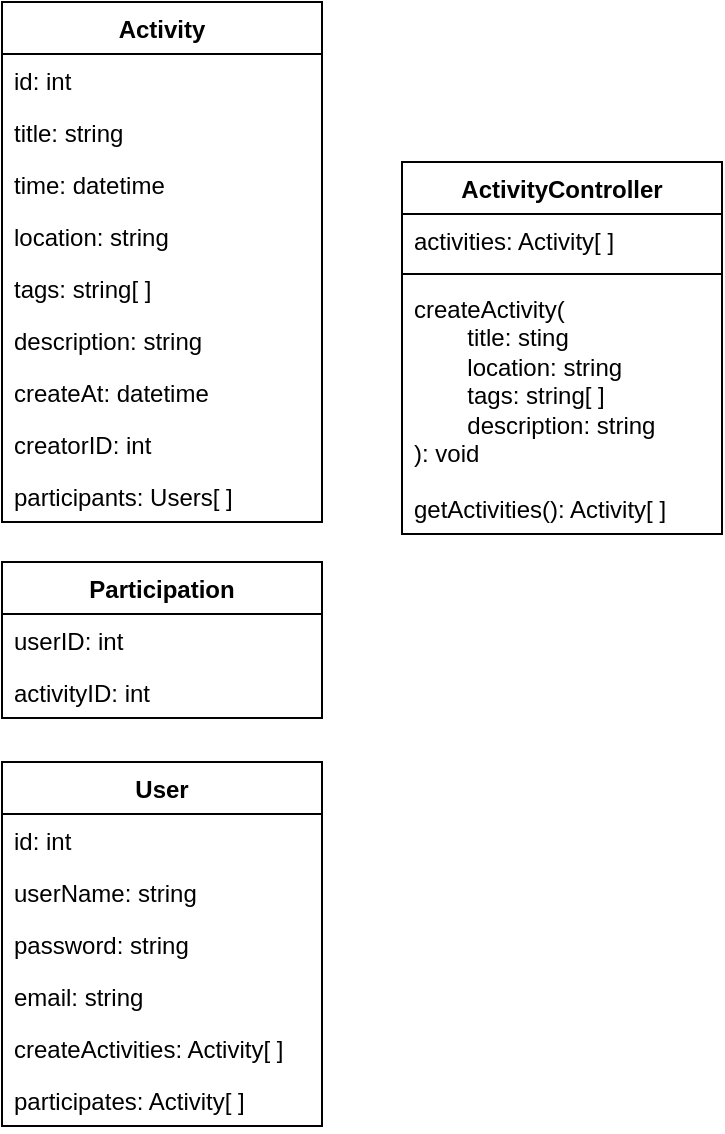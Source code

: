 <mxfile version="26.2.8">
  <diagram id="C5RBs43oDa-KdzZeNtuy" name="Page-1">
    <mxGraphModel dx="928" dy="595" grid="1" gridSize="10" guides="1" tooltips="1" connect="1" arrows="1" fold="1" page="1" pageScale="1" pageWidth="827" pageHeight="1169" math="0" shadow="0">
      <root>
        <mxCell id="WIyWlLk6GJQsqaUBKTNV-0" />
        <mxCell id="WIyWlLk6GJQsqaUBKTNV-1" parent="WIyWlLk6GJQsqaUBKTNV-0" />
        <mxCell id="l9Jya-aFv6PUSe8ya6FH-0" value="Activity" style="swimlane;fontStyle=1;align=center;verticalAlign=top;childLayout=stackLayout;horizontal=1;startSize=26;horizontalStack=0;resizeParent=1;resizeParentMax=0;resizeLast=0;collapsible=1;marginBottom=0;whiteSpace=wrap;html=1;" parent="WIyWlLk6GJQsqaUBKTNV-1" vertex="1">
          <mxGeometry x="80" y="40" width="160" height="260" as="geometry" />
        </mxCell>
        <mxCell id="uRLzPVLPBDJGB12DqFMD-22" value="id: int" style="text;strokeColor=none;fillColor=none;align=left;verticalAlign=top;spacingLeft=4;spacingRight=4;overflow=hidden;rotatable=0;points=[[0,0.5],[1,0.5]];portConstraint=eastwest;whiteSpace=wrap;html=1;" vertex="1" parent="l9Jya-aFv6PUSe8ya6FH-0">
          <mxGeometry y="26" width="160" height="26" as="geometry" />
        </mxCell>
        <mxCell id="l9Jya-aFv6PUSe8ya6FH-8" value="title: string" style="text;strokeColor=none;fillColor=none;align=left;verticalAlign=top;spacingLeft=4;spacingRight=4;overflow=hidden;rotatable=0;points=[[0,0.5],[1,0.5]];portConstraint=eastwest;whiteSpace=wrap;html=1;" parent="l9Jya-aFv6PUSe8ya6FH-0" vertex="1">
          <mxGeometry y="52" width="160" height="26" as="geometry" />
        </mxCell>
        <mxCell id="l9Jya-aFv6PUSe8ya6FH-1" value="time: datetime" style="text;strokeColor=none;fillColor=none;align=left;verticalAlign=top;spacingLeft=4;spacingRight=4;overflow=hidden;rotatable=0;points=[[0,0.5],[1,0.5]];portConstraint=eastwest;whiteSpace=wrap;html=1;" parent="l9Jya-aFv6PUSe8ya6FH-0" vertex="1">
          <mxGeometry y="78" width="160" height="26" as="geometry" />
        </mxCell>
        <mxCell id="l9Jya-aFv6PUSe8ya6FH-9" value="location: string" style="text;strokeColor=none;fillColor=none;align=left;verticalAlign=top;spacingLeft=4;spacingRight=4;overflow=hidden;rotatable=0;points=[[0,0.5],[1,0.5]];portConstraint=eastwest;whiteSpace=wrap;html=1;" parent="l9Jya-aFv6PUSe8ya6FH-0" vertex="1">
          <mxGeometry y="104" width="160" height="26" as="geometry" />
        </mxCell>
        <mxCell id="l9Jya-aFv6PUSe8ya6FH-10" value="tags: string[ ]" style="text;strokeColor=none;fillColor=none;align=left;verticalAlign=top;spacingLeft=4;spacingRight=4;overflow=hidden;rotatable=0;points=[[0,0.5],[1,0.5]];portConstraint=eastwest;whiteSpace=wrap;html=1;" parent="l9Jya-aFv6PUSe8ya6FH-0" vertex="1">
          <mxGeometry y="130" width="160" height="26" as="geometry" />
        </mxCell>
        <mxCell id="l9Jya-aFv6PUSe8ya6FH-11" value="description: string" style="text;strokeColor=none;fillColor=none;align=left;verticalAlign=top;spacingLeft=4;spacingRight=4;overflow=hidden;rotatable=0;points=[[0,0.5],[1,0.5]];portConstraint=eastwest;whiteSpace=wrap;html=1;" parent="l9Jya-aFv6PUSe8ya6FH-0" vertex="1">
          <mxGeometry y="156" width="160" height="26" as="geometry" />
        </mxCell>
        <mxCell id="uRLzPVLPBDJGB12DqFMD-9" value="createAt: datetime" style="text;strokeColor=none;fillColor=none;align=left;verticalAlign=top;spacingLeft=4;spacingRight=4;overflow=hidden;rotatable=0;points=[[0,0.5],[1,0.5]];portConstraint=eastwest;whiteSpace=wrap;html=1;" vertex="1" parent="l9Jya-aFv6PUSe8ya6FH-0">
          <mxGeometry y="182" width="160" height="26" as="geometry" />
        </mxCell>
        <mxCell id="l9Jya-aFv6PUSe8ya6FH-12" value="creatorID: int" style="text;strokeColor=none;fillColor=none;align=left;verticalAlign=top;spacingLeft=4;spacingRight=4;overflow=hidden;rotatable=0;points=[[0,0.5],[1,0.5]];portConstraint=eastwest;whiteSpace=wrap;html=1;" parent="l9Jya-aFv6PUSe8ya6FH-0" vertex="1">
          <mxGeometry y="208" width="160" height="26" as="geometry" />
        </mxCell>
        <mxCell id="l9Jya-aFv6PUSe8ya6FH-13" value="participants: Users[ ]" style="text;strokeColor=none;fillColor=none;align=left;verticalAlign=top;spacingLeft=4;spacingRight=4;overflow=hidden;rotatable=0;points=[[0,0.5],[1,0.5]];portConstraint=eastwest;whiteSpace=wrap;html=1;" parent="l9Jya-aFv6PUSe8ya6FH-0" vertex="1">
          <mxGeometry y="234" width="160" height="26" as="geometry" />
        </mxCell>
        <mxCell id="l9Jya-aFv6PUSe8ya6FH-14" value="User" style="swimlane;fontStyle=1;align=center;verticalAlign=top;childLayout=stackLayout;horizontal=1;startSize=26;horizontalStack=0;resizeParent=1;resizeParentMax=0;resizeLast=0;collapsible=1;marginBottom=0;whiteSpace=wrap;html=1;" parent="WIyWlLk6GJQsqaUBKTNV-1" vertex="1">
          <mxGeometry x="80" y="420" width="160" height="182" as="geometry" />
        </mxCell>
        <mxCell id="uRLzPVLPBDJGB12DqFMD-29" value="id: int" style="text;strokeColor=none;fillColor=none;align=left;verticalAlign=top;spacingLeft=4;spacingRight=4;overflow=hidden;rotatable=0;points=[[0,0.5],[1,0.5]];portConstraint=eastwest;whiteSpace=wrap;html=1;" vertex="1" parent="l9Jya-aFv6PUSe8ya6FH-14">
          <mxGeometry y="26" width="160" height="26" as="geometry" />
        </mxCell>
        <mxCell id="l9Jya-aFv6PUSe8ya6FH-15" value="userName: string" style="text;strokeColor=none;fillColor=none;align=left;verticalAlign=top;spacingLeft=4;spacingRight=4;overflow=hidden;rotatable=0;points=[[0,0.5],[1,0.5]];portConstraint=eastwest;whiteSpace=wrap;html=1;" parent="l9Jya-aFv6PUSe8ya6FH-14" vertex="1">
          <mxGeometry y="52" width="160" height="26" as="geometry" />
        </mxCell>
        <mxCell id="l9Jya-aFv6PUSe8ya6FH-16" value="password: string" style="text;strokeColor=none;fillColor=none;align=left;verticalAlign=top;spacingLeft=4;spacingRight=4;overflow=hidden;rotatable=0;points=[[0,0.5],[1,0.5]];portConstraint=eastwest;whiteSpace=wrap;html=1;" parent="l9Jya-aFv6PUSe8ya6FH-14" vertex="1">
          <mxGeometry y="78" width="160" height="26" as="geometry" />
        </mxCell>
        <mxCell id="l9Jya-aFv6PUSe8ya6FH-17" value="email: string" style="text;strokeColor=none;fillColor=none;align=left;verticalAlign=top;spacingLeft=4;spacingRight=4;overflow=hidden;rotatable=0;points=[[0,0.5],[1,0.5]];portConstraint=eastwest;whiteSpace=wrap;html=1;" parent="l9Jya-aFv6PUSe8ya6FH-14" vertex="1">
          <mxGeometry y="104" width="160" height="26" as="geometry" />
        </mxCell>
        <mxCell id="l9Jya-aFv6PUSe8ya6FH-19" value="createActivities: Activity[ ]" style="text;strokeColor=none;fillColor=none;align=left;verticalAlign=top;spacingLeft=4;spacingRight=4;overflow=hidden;rotatable=0;points=[[0,0.5],[1,0.5]];portConstraint=eastwest;whiteSpace=wrap;html=1;" parent="l9Jya-aFv6PUSe8ya6FH-14" vertex="1">
          <mxGeometry y="130" width="160" height="26" as="geometry" />
        </mxCell>
        <mxCell id="l9Jya-aFv6PUSe8ya6FH-18" value="participates: Activity[ ]" style="text;strokeColor=none;fillColor=none;align=left;verticalAlign=top;spacingLeft=4;spacingRight=4;overflow=hidden;rotatable=0;points=[[0,0.5],[1,0.5]];portConstraint=eastwest;whiteSpace=wrap;html=1;" parent="l9Jya-aFv6PUSe8ya6FH-14" vertex="1">
          <mxGeometry y="156" width="160" height="26" as="geometry" />
        </mxCell>
        <mxCell id="uRLzPVLPBDJGB12DqFMD-4" value="ActivityController" style="swimlane;fontStyle=1;align=center;verticalAlign=top;childLayout=stackLayout;horizontal=1;startSize=26;horizontalStack=0;resizeParent=1;resizeParentMax=0;resizeLast=0;collapsible=1;marginBottom=0;whiteSpace=wrap;html=1;" vertex="1" parent="WIyWlLk6GJQsqaUBKTNV-1">
          <mxGeometry x="280" y="120" width="160" height="186" as="geometry" />
        </mxCell>
        <mxCell id="uRLzPVLPBDJGB12DqFMD-5" value="activities: Activity[ ]" style="text;strokeColor=none;fillColor=none;align=left;verticalAlign=top;spacingLeft=4;spacingRight=4;overflow=hidden;rotatable=0;points=[[0,0.5],[1,0.5]];portConstraint=eastwest;whiteSpace=wrap;html=1;" vertex="1" parent="uRLzPVLPBDJGB12DqFMD-4">
          <mxGeometry y="26" width="160" height="26" as="geometry" />
        </mxCell>
        <mxCell id="uRLzPVLPBDJGB12DqFMD-6" value="" style="line;strokeWidth=1;fillColor=none;align=left;verticalAlign=middle;spacingTop=-1;spacingLeft=3;spacingRight=3;rotatable=0;labelPosition=right;points=[];portConstraint=eastwest;strokeColor=inherit;" vertex="1" parent="uRLzPVLPBDJGB12DqFMD-4">
          <mxGeometry y="52" width="160" height="8" as="geometry" />
        </mxCell>
        <mxCell id="uRLzPVLPBDJGB12DqFMD-7" value="createActivity(&lt;div&gt;&lt;span style=&quot;white-space: pre;&quot;&gt;&#x9;&lt;/span&gt;title: sting&lt;br&gt;&lt;/div&gt;&lt;div&gt;&lt;span style=&quot;white-space: pre;&quot;&gt;&#x9;&lt;/span&gt;location: string&lt;br&gt;&lt;/div&gt;&lt;div&gt;&lt;span style=&quot;white-space: pre;&quot;&gt;&#x9;&lt;/span&gt;tags: string[ ]&lt;br&gt;&lt;/div&gt;&lt;div&gt;&lt;span style=&quot;white-space: pre;&quot;&gt;&#x9;&lt;/span&gt;description: string&lt;/div&gt;&lt;div&gt;): void&lt;/div&gt;" style="text;strokeColor=none;fillColor=none;align=left;verticalAlign=top;spacingLeft=4;spacingRight=4;overflow=hidden;rotatable=0;points=[[0,0.5],[1,0.5]];portConstraint=eastwest;whiteSpace=wrap;html=1;" vertex="1" parent="uRLzPVLPBDJGB12DqFMD-4">
          <mxGeometry y="60" width="160" height="100" as="geometry" />
        </mxCell>
        <mxCell id="uRLzPVLPBDJGB12DqFMD-8" value="getActivities(): Activity[ ]" style="text;strokeColor=none;fillColor=none;align=left;verticalAlign=top;spacingLeft=4;spacingRight=4;overflow=hidden;rotatable=0;points=[[0,0.5],[1,0.5]];portConstraint=eastwest;whiteSpace=wrap;html=1;" vertex="1" parent="uRLzPVLPBDJGB12DqFMD-4">
          <mxGeometry y="160" width="160" height="26" as="geometry" />
        </mxCell>
        <mxCell id="uRLzPVLPBDJGB12DqFMD-16" value="Participation" style="swimlane;fontStyle=1;align=center;verticalAlign=top;childLayout=stackLayout;horizontal=1;startSize=26;horizontalStack=0;resizeParent=1;resizeParentMax=0;resizeLast=0;collapsible=1;marginBottom=0;whiteSpace=wrap;html=1;" vertex="1" parent="WIyWlLk6GJQsqaUBKTNV-1">
          <mxGeometry x="80" y="320" width="160" height="78" as="geometry" />
        </mxCell>
        <mxCell id="uRLzPVLPBDJGB12DqFMD-21" value="userID: int" style="text;strokeColor=none;fillColor=none;align=left;verticalAlign=top;spacingLeft=4;spacingRight=4;overflow=hidden;rotatable=0;points=[[0,0.5],[1,0.5]];portConstraint=eastwest;whiteSpace=wrap;html=1;" vertex="1" parent="uRLzPVLPBDJGB12DqFMD-16">
          <mxGeometry y="26" width="160" height="26" as="geometry" />
        </mxCell>
        <mxCell id="uRLzPVLPBDJGB12DqFMD-30" value="activityID: int" style="text;strokeColor=none;fillColor=none;align=left;verticalAlign=top;spacingLeft=4;spacingRight=4;overflow=hidden;rotatable=0;points=[[0,0.5],[1,0.5]];portConstraint=eastwest;whiteSpace=wrap;html=1;" vertex="1" parent="uRLzPVLPBDJGB12DqFMD-16">
          <mxGeometry y="52" width="160" height="26" as="geometry" />
        </mxCell>
      </root>
    </mxGraphModel>
  </diagram>
</mxfile>
